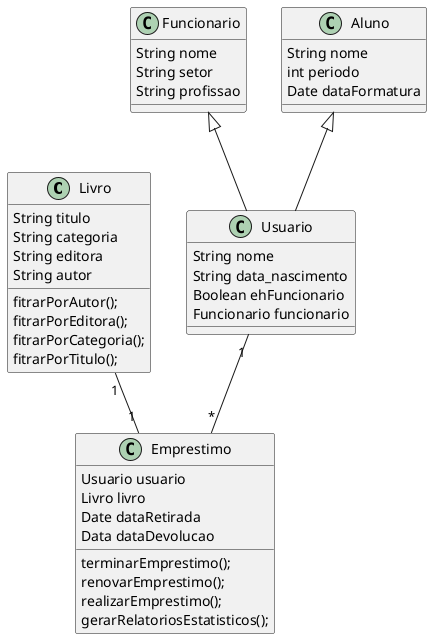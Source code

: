 @startuml

Livro "1" -- "1" Emprestimo
Usuario "1" -- "*" Emprestimo
Funcionario <|-- Usuario
Aluno <|-- Usuario

Livro : String titulo
Livro : String categoria
Livro : String editora
Livro : String autor
Livro : fitrarPorAutor();
Livro : fitrarPorEditora();
Livro : fitrarPorCategoria();
Livro : fitrarPorTitulo();

Usuario : String nome
Usuario : String data_nascimento
Usuario : Boolean ehFuncionario
Usuario : Funcionario funcionario

Emprestimo : Usuario usuario
Emprestimo : Livro livro
Emprestimo : Date dataRetirada
Emprestimo : Data dataDevolucao
Emprestimo : terminarEmprestimo();
Emprestimo : renovarEmprestimo();
Emprestimo : realizarEmprestimo();
Emprestimo : gerarRelatoriosEstatisticos();

Funcionario : String nome
Funcionario : String setor
Funcionario : String profissao

Aluno : String nome
Aluno : int periodo
Aluno : Date dataFormatura

@enduml
